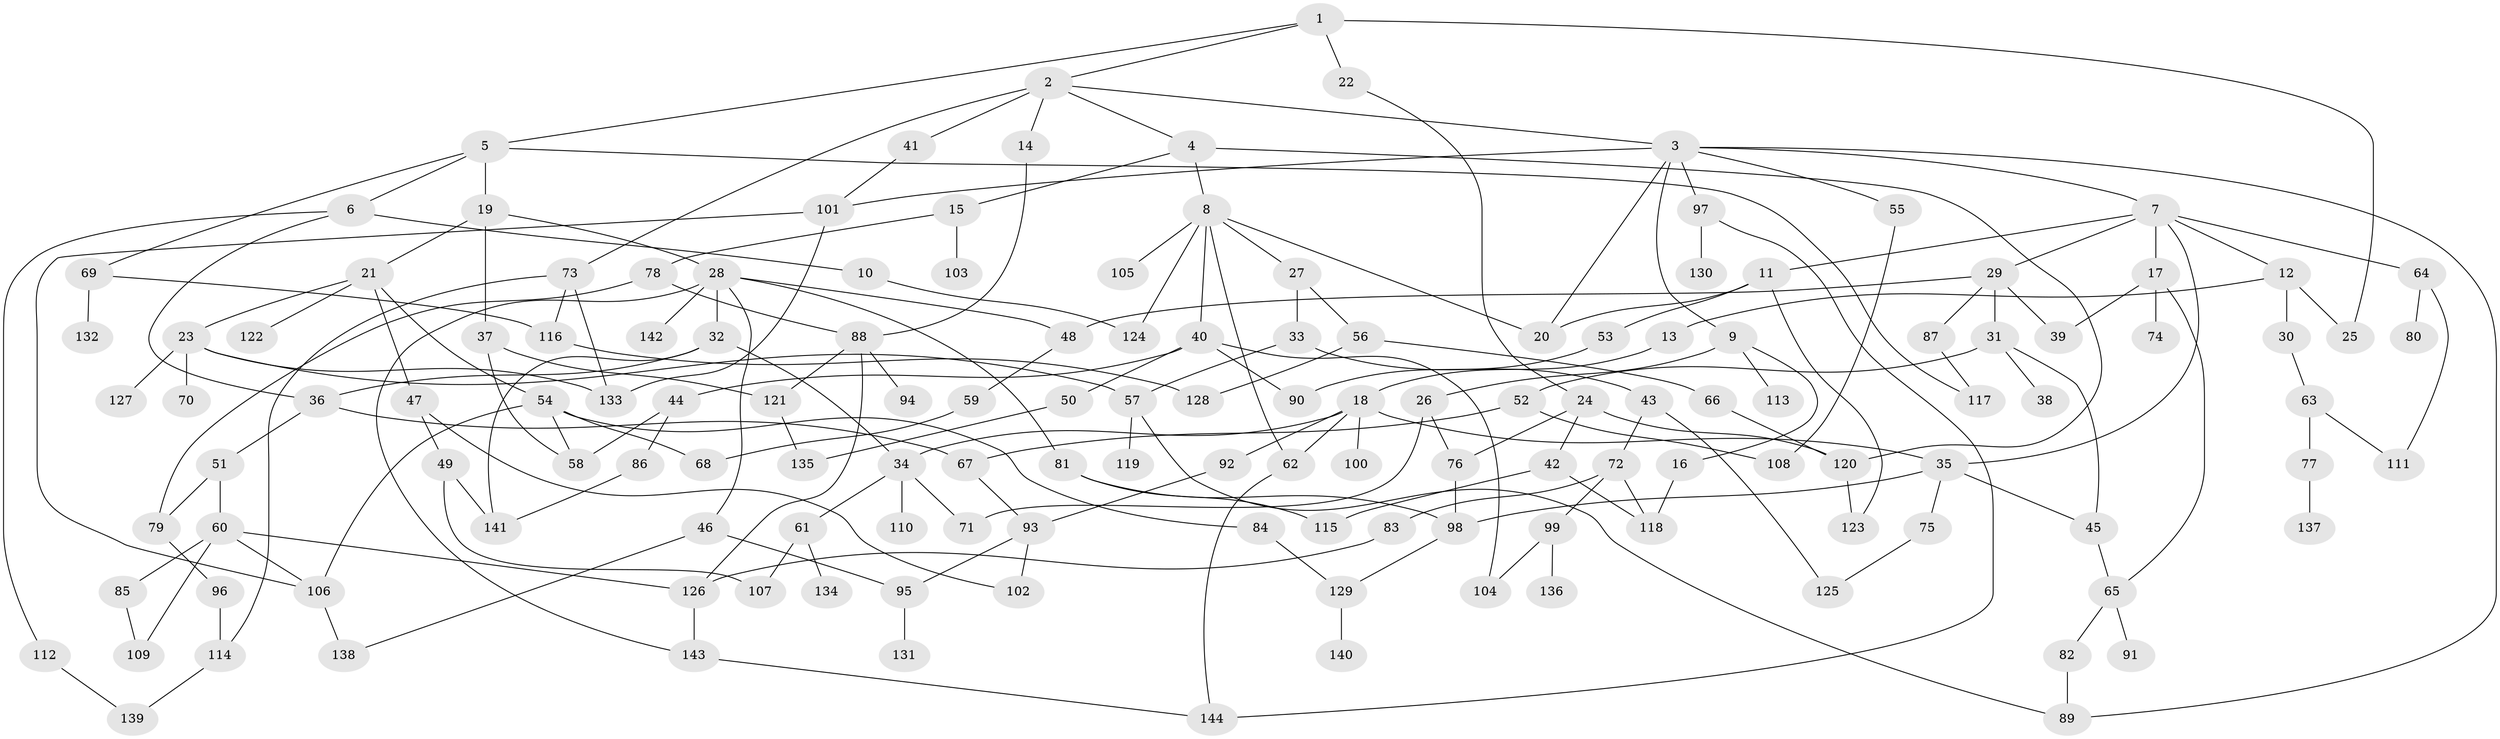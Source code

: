 // Generated by graph-tools (version 1.1) at 2025/25/03/09/25 03:25:31]
// undirected, 144 vertices, 205 edges
graph export_dot {
graph [start="1"]
  node [color=gray90,style=filled];
  1;
  2;
  3;
  4;
  5;
  6;
  7;
  8;
  9;
  10;
  11;
  12;
  13;
  14;
  15;
  16;
  17;
  18;
  19;
  20;
  21;
  22;
  23;
  24;
  25;
  26;
  27;
  28;
  29;
  30;
  31;
  32;
  33;
  34;
  35;
  36;
  37;
  38;
  39;
  40;
  41;
  42;
  43;
  44;
  45;
  46;
  47;
  48;
  49;
  50;
  51;
  52;
  53;
  54;
  55;
  56;
  57;
  58;
  59;
  60;
  61;
  62;
  63;
  64;
  65;
  66;
  67;
  68;
  69;
  70;
  71;
  72;
  73;
  74;
  75;
  76;
  77;
  78;
  79;
  80;
  81;
  82;
  83;
  84;
  85;
  86;
  87;
  88;
  89;
  90;
  91;
  92;
  93;
  94;
  95;
  96;
  97;
  98;
  99;
  100;
  101;
  102;
  103;
  104;
  105;
  106;
  107;
  108;
  109;
  110;
  111;
  112;
  113;
  114;
  115;
  116;
  117;
  118;
  119;
  120;
  121;
  122;
  123;
  124;
  125;
  126;
  127;
  128;
  129;
  130;
  131;
  132;
  133;
  134;
  135;
  136;
  137;
  138;
  139;
  140;
  141;
  142;
  143;
  144;
  1 -- 2;
  1 -- 5;
  1 -- 22;
  1 -- 25;
  2 -- 3;
  2 -- 4;
  2 -- 14;
  2 -- 41;
  2 -- 73;
  3 -- 7;
  3 -- 9;
  3 -- 55;
  3 -- 97;
  3 -- 89;
  3 -- 101;
  3 -- 20;
  4 -- 8;
  4 -- 15;
  4 -- 120;
  5 -- 6;
  5 -- 19;
  5 -- 69;
  5 -- 117;
  6 -- 10;
  6 -- 36;
  6 -- 112;
  7 -- 11;
  7 -- 12;
  7 -- 17;
  7 -- 29;
  7 -- 35;
  7 -- 64;
  8 -- 27;
  8 -- 40;
  8 -- 105;
  8 -- 20;
  8 -- 124;
  8 -- 62;
  9 -- 16;
  9 -- 26;
  9 -- 113;
  10 -- 124;
  11 -- 20;
  11 -- 53;
  11 -- 123;
  12 -- 13;
  12 -- 30;
  12 -- 25;
  13 -- 18;
  14 -- 88;
  15 -- 78;
  15 -- 103;
  16 -- 118;
  17 -- 39;
  17 -- 65;
  17 -- 74;
  18 -- 34;
  18 -- 62;
  18 -- 92;
  18 -- 100;
  18 -- 35;
  19 -- 21;
  19 -- 28;
  19 -- 37;
  21 -- 23;
  21 -- 47;
  21 -- 54;
  21 -- 122;
  22 -- 24;
  23 -- 57;
  23 -- 70;
  23 -- 127;
  23 -- 133;
  24 -- 42;
  24 -- 120;
  24 -- 76;
  26 -- 76;
  26 -- 71;
  27 -- 33;
  27 -- 56;
  28 -- 32;
  28 -- 46;
  28 -- 81;
  28 -- 142;
  28 -- 143;
  28 -- 48;
  29 -- 31;
  29 -- 48;
  29 -- 87;
  29 -- 39;
  30 -- 63;
  31 -- 38;
  31 -- 52;
  31 -- 45;
  32 -- 141;
  32 -- 34;
  32 -- 36;
  33 -- 43;
  33 -- 57;
  34 -- 61;
  34 -- 71;
  34 -- 110;
  35 -- 45;
  35 -- 75;
  35 -- 98;
  36 -- 51;
  36 -- 67;
  37 -- 58;
  37 -- 121;
  40 -- 44;
  40 -- 50;
  40 -- 104;
  40 -- 90;
  41 -- 101;
  42 -- 115;
  42 -- 118;
  43 -- 72;
  43 -- 125;
  44 -- 86;
  44 -- 58;
  45 -- 65;
  46 -- 95;
  46 -- 138;
  47 -- 49;
  47 -- 102;
  48 -- 59;
  49 -- 107;
  49 -- 141;
  50 -- 135;
  51 -- 60;
  51 -- 79;
  52 -- 67;
  52 -- 108;
  53 -- 90;
  54 -- 68;
  54 -- 84;
  54 -- 58;
  54 -- 106;
  55 -- 108;
  56 -- 66;
  56 -- 128;
  57 -- 119;
  57 -- 89;
  59 -- 68;
  60 -- 85;
  60 -- 106;
  60 -- 109;
  60 -- 126;
  61 -- 134;
  61 -- 107;
  62 -- 144;
  63 -- 77;
  63 -- 111;
  64 -- 80;
  64 -- 111;
  65 -- 82;
  65 -- 91;
  66 -- 120;
  67 -- 93;
  69 -- 132;
  69 -- 116;
  72 -- 83;
  72 -- 99;
  72 -- 118;
  73 -- 114;
  73 -- 116;
  73 -- 133;
  75 -- 125;
  76 -- 98;
  77 -- 137;
  78 -- 79;
  78 -- 88;
  79 -- 96;
  81 -- 115;
  81 -- 98;
  82 -- 89;
  83 -- 126;
  84 -- 129;
  85 -- 109;
  86 -- 141;
  87 -- 117;
  88 -- 94;
  88 -- 121;
  88 -- 126;
  92 -- 93;
  93 -- 102;
  93 -- 95;
  95 -- 131;
  96 -- 114;
  97 -- 130;
  97 -- 144;
  98 -- 129;
  99 -- 104;
  99 -- 136;
  101 -- 133;
  101 -- 106;
  106 -- 138;
  112 -- 139;
  114 -- 139;
  116 -- 128;
  120 -- 123;
  121 -- 135;
  126 -- 143;
  129 -- 140;
  143 -- 144;
}
